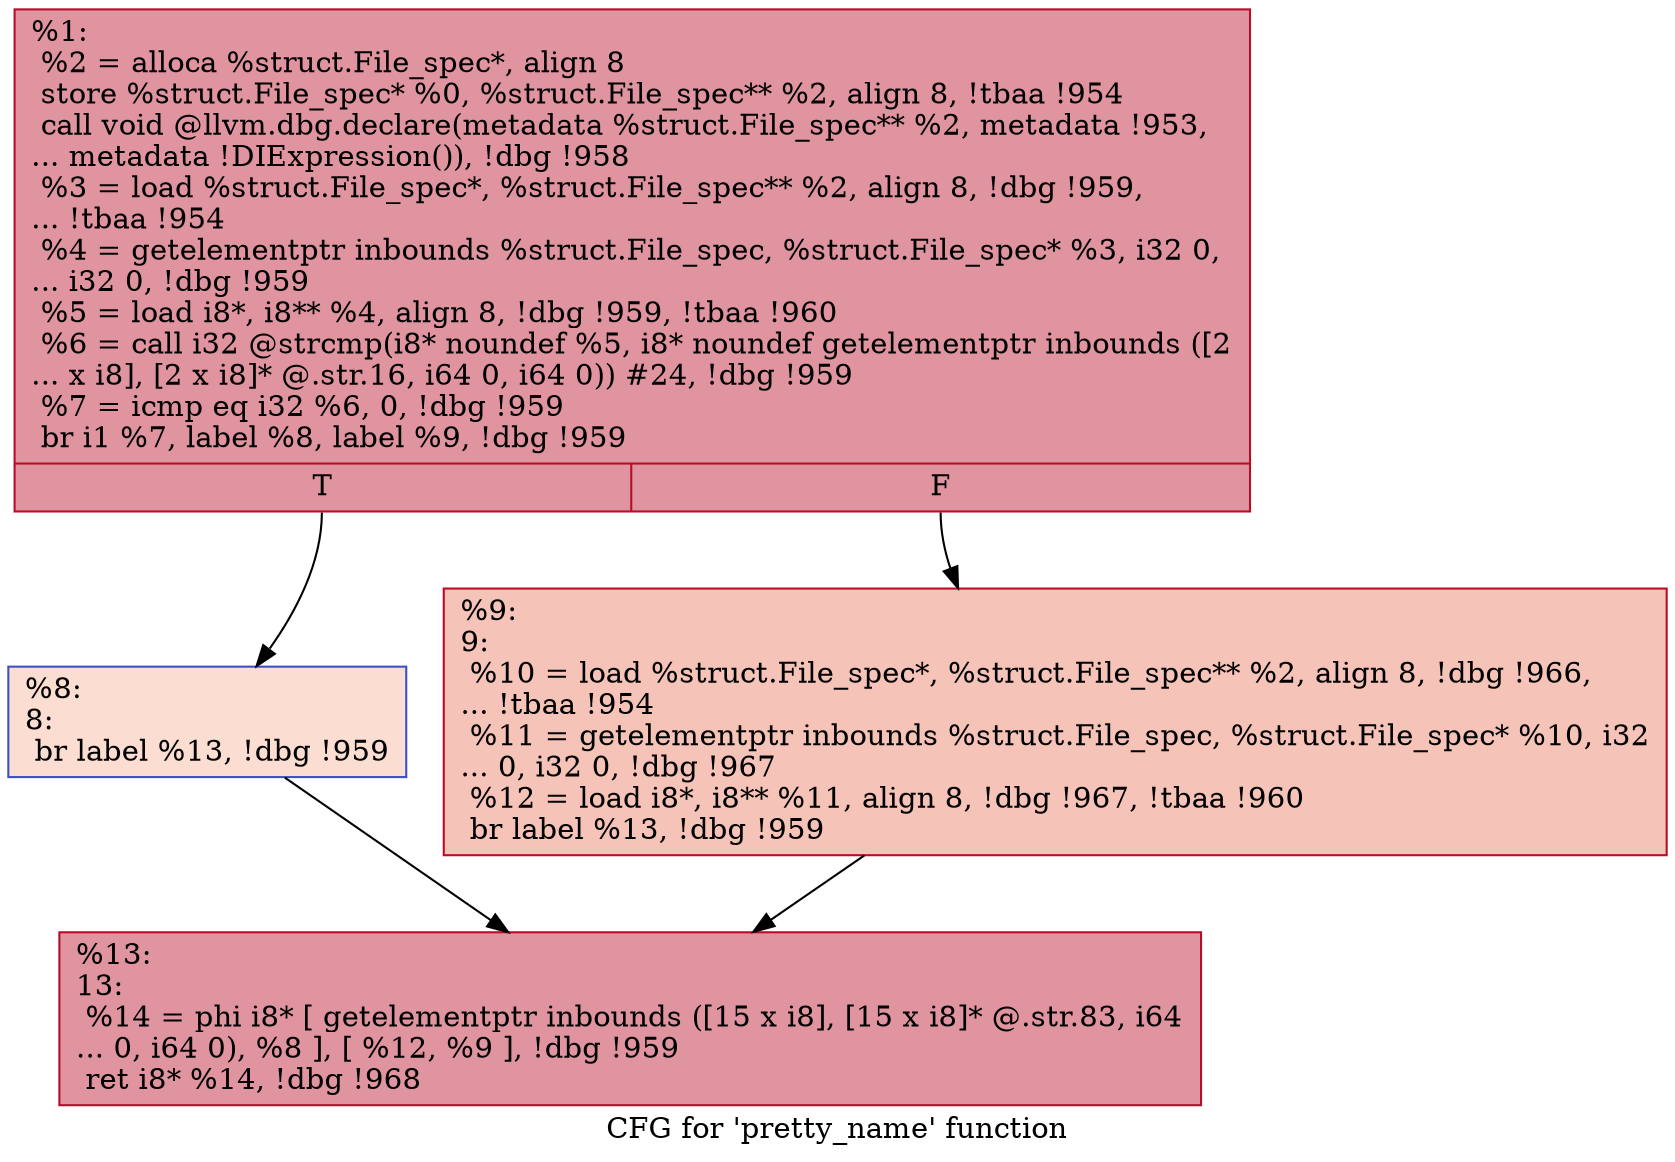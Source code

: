 digraph "CFG for 'pretty_name' function" {
	label="CFG for 'pretty_name' function";

	Node0x10adb40 [shape=record,color="#b70d28ff", style=filled, fillcolor="#b70d2870",label="{%1:\l  %2 = alloca %struct.File_spec*, align 8\l  store %struct.File_spec* %0, %struct.File_spec** %2, align 8, !tbaa !954\l  call void @llvm.dbg.declare(metadata %struct.File_spec** %2, metadata !953,\l... metadata !DIExpression()), !dbg !958\l  %3 = load %struct.File_spec*, %struct.File_spec** %2, align 8, !dbg !959,\l... !tbaa !954\l  %4 = getelementptr inbounds %struct.File_spec, %struct.File_spec* %3, i32 0,\l... i32 0, !dbg !959\l  %5 = load i8*, i8** %4, align 8, !dbg !959, !tbaa !960\l  %6 = call i32 @strcmp(i8* noundef %5, i8* noundef getelementptr inbounds ([2\l... x i8], [2 x i8]* @.str.16, i64 0, i64 0)) #24, !dbg !959\l  %7 = icmp eq i32 %6, 0, !dbg !959\l  br i1 %7, label %8, label %9, !dbg !959\l|{<s0>T|<s1>F}}"];
	Node0x10adb40:s0 -> Node0x10adf80;
	Node0x10adb40:s1 -> Node0x10adfd0;
	Node0x10adf80 [shape=record,color="#3d50c3ff", style=filled, fillcolor="#f7b39670",label="{%8:\l8:                                                \l  br label %13, !dbg !959\l}"];
	Node0x10adf80 -> Node0x10ae020;
	Node0x10adfd0 [shape=record,color="#b70d28ff", style=filled, fillcolor="#e8765c70",label="{%9:\l9:                                                \l  %10 = load %struct.File_spec*, %struct.File_spec** %2, align 8, !dbg !966,\l... !tbaa !954\l  %11 = getelementptr inbounds %struct.File_spec, %struct.File_spec* %10, i32\l... 0, i32 0, !dbg !967\l  %12 = load i8*, i8** %11, align 8, !dbg !967, !tbaa !960\l  br label %13, !dbg !959\l}"];
	Node0x10adfd0 -> Node0x10ae020;
	Node0x10ae020 [shape=record,color="#b70d28ff", style=filled, fillcolor="#b70d2870",label="{%13:\l13:                                               \l  %14 = phi i8* [ getelementptr inbounds ([15 x i8], [15 x i8]* @.str.83, i64\l... 0, i64 0), %8 ], [ %12, %9 ], !dbg !959\l  ret i8* %14, !dbg !968\l}"];
}
